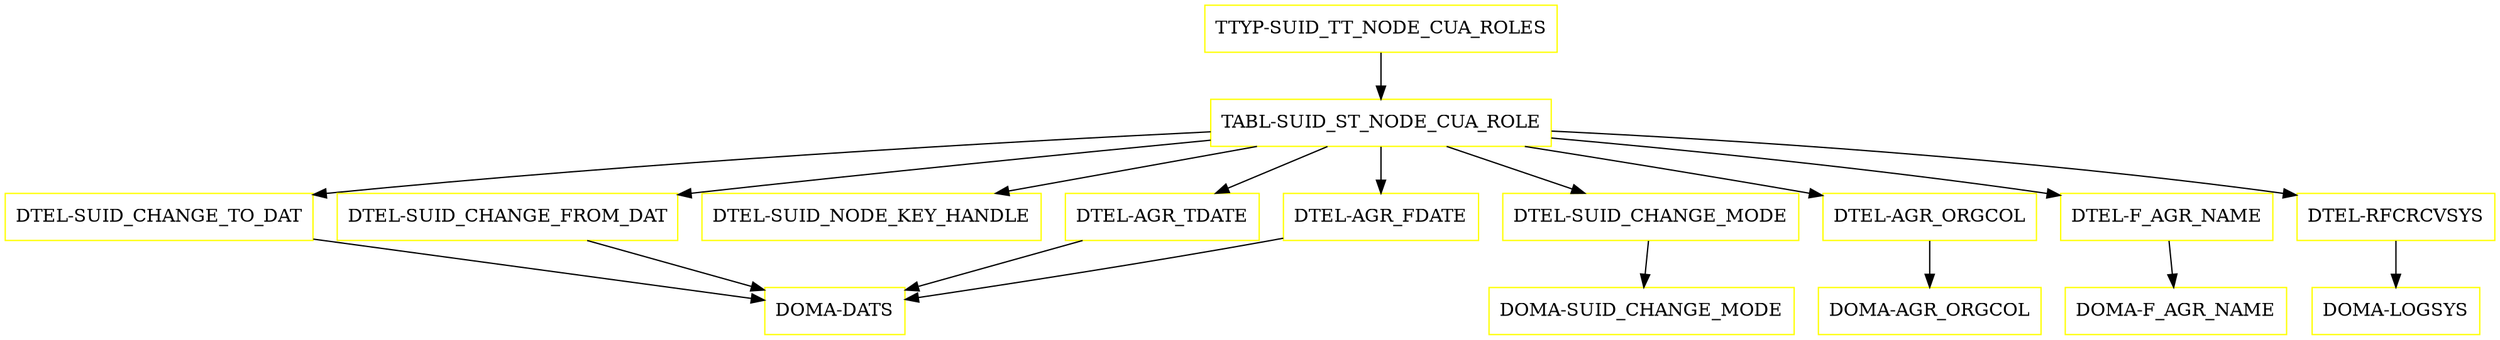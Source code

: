digraph G {
  "TTYP-SUID_TT_NODE_CUA_ROLES" [shape=box,color=yellow];
  "TABL-SUID_ST_NODE_CUA_ROLE" [shape=box,color=yellow,URL="./TABL_SUID_ST_NODE_CUA_ROLE.html"];
  "DTEL-SUID_CHANGE_TO_DAT" [shape=box,color=yellow,URL="./DTEL_SUID_CHANGE_TO_DAT.html"];
  "DOMA-DATS" [shape=box,color=yellow,URL="./DOMA_DATS.html"];
  "DTEL-SUID_CHANGE_FROM_DAT" [shape=box,color=yellow,URL="./DTEL_SUID_CHANGE_FROM_DAT.html"];
  "DTEL-SUID_NODE_KEY_HANDLE" [shape=box,color=yellow,URL="./DTEL_SUID_NODE_KEY_HANDLE.html"];
  "DTEL-SUID_CHANGE_MODE" [shape=box,color=yellow,URL="./DTEL_SUID_CHANGE_MODE.html"];
  "DOMA-SUID_CHANGE_MODE" [shape=box,color=yellow,URL="./DOMA_SUID_CHANGE_MODE.html"];
  "DTEL-AGR_ORGCOL" [shape=box,color=yellow,URL="./DTEL_AGR_ORGCOL.html"];
  "DOMA-AGR_ORGCOL" [shape=box,color=yellow,URL="./DOMA_AGR_ORGCOL.html"];
  "DTEL-AGR_TDATE" [shape=box,color=yellow,URL="./DTEL_AGR_TDATE.html"];
  "DTEL-AGR_FDATE" [shape=box,color=yellow,URL="./DTEL_AGR_FDATE.html"];
  "DTEL-F_AGR_NAME" [shape=box,color=yellow,URL="./DTEL_F_AGR_NAME.html"];
  "DOMA-F_AGR_NAME" [shape=box,color=yellow,URL="./DOMA_F_AGR_NAME.html"];
  "DTEL-RFCRCVSYS" [shape=box,color=yellow,URL="./DTEL_RFCRCVSYS.html"];
  "DOMA-LOGSYS" [shape=box,color=yellow,URL="./DOMA_LOGSYS.html"];
  "TTYP-SUID_TT_NODE_CUA_ROLES" -> "TABL-SUID_ST_NODE_CUA_ROLE";
  "TABL-SUID_ST_NODE_CUA_ROLE" -> "DTEL-RFCRCVSYS";
  "TABL-SUID_ST_NODE_CUA_ROLE" -> "DTEL-F_AGR_NAME";
  "TABL-SUID_ST_NODE_CUA_ROLE" -> "DTEL-AGR_FDATE";
  "TABL-SUID_ST_NODE_CUA_ROLE" -> "DTEL-AGR_TDATE";
  "TABL-SUID_ST_NODE_CUA_ROLE" -> "DTEL-AGR_ORGCOL";
  "TABL-SUID_ST_NODE_CUA_ROLE" -> "DTEL-SUID_CHANGE_MODE";
  "TABL-SUID_ST_NODE_CUA_ROLE" -> "DTEL-SUID_NODE_KEY_HANDLE";
  "TABL-SUID_ST_NODE_CUA_ROLE" -> "DTEL-SUID_CHANGE_FROM_DAT";
  "TABL-SUID_ST_NODE_CUA_ROLE" -> "DTEL-SUID_CHANGE_TO_DAT";
  "DTEL-SUID_CHANGE_TO_DAT" -> "DOMA-DATS";
  "DTEL-SUID_CHANGE_FROM_DAT" -> "DOMA-DATS";
  "DTEL-SUID_CHANGE_MODE" -> "DOMA-SUID_CHANGE_MODE";
  "DTEL-AGR_ORGCOL" -> "DOMA-AGR_ORGCOL";
  "DTEL-AGR_TDATE" -> "DOMA-DATS";
  "DTEL-AGR_FDATE" -> "DOMA-DATS";
  "DTEL-F_AGR_NAME" -> "DOMA-F_AGR_NAME";
  "DTEL-RFCRCVSYS" -> "DOMA-LOGSYS";
}
